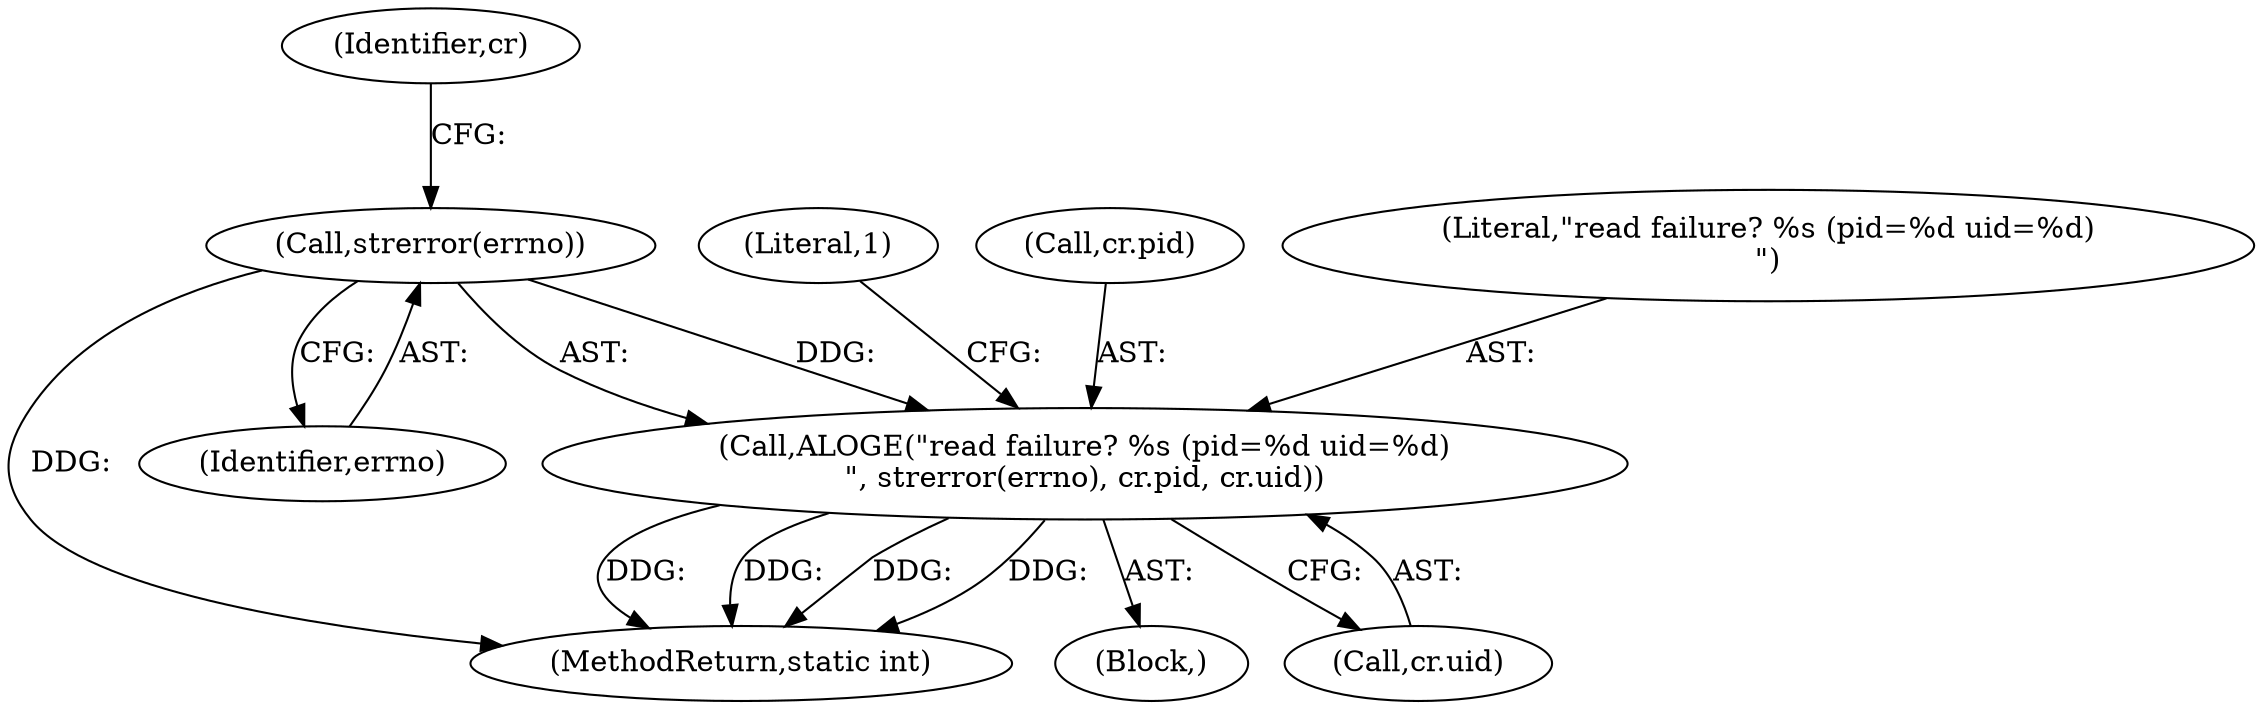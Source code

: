 digraph "0_Android_d7603583f90c2bc6074a4ee2886bd28082d7c65b_0@API" {
"1000205" [label="(Call,strerror(errno))"];
"1000203" [label="(Call,ALOGE(\"read failure? %s (pid=%d uid=%d)\n\", strerror(errno), cr.pid, cr.uid))"];
"1000208" [label="(Identifier,cr)"];
"1000388" [label="(MethodReturn,static int)"];
"1000215" [label="(Literal,1)"];
"1000203" [label="(Call,ALOGE(\"read failure? %s (pid=%d uid=%d)\n\", strerror(errno), cr.pid, cr.uid))"];
"1000206" [label="(Identifier,errno)"];
"1000202" [label="(Block,)"];
"1000205" [label="(Call,strerror(errno))"];
"1000207" [label="(Call,cr.pid)"];
"1000204" [label="(Literal,\"read failure? %s (pid=%d uid=%d)\n\")"];
"1000210" [label="(Call,cr.uid)"];
"1000205" -> "1000203"  [label="AST: "];
"1000205" -> "1000206"  [label="CFG: "];
"1000206" -> "1000205"  [label="AST: "];
"1000208" -> "1000205"  [label="CFG: "];
"1000205" -> "1000388"  [label="DDG: "];
"1000205" -> "1000203"  [label="DDG: "];
"1000203" -> "1000202"  [label="AST: "];
"1000203" -> "1000210"  [label="CFG: "];
"1000204" -> "1000203"  [label="AST: "];
"1000207" -> "1000203"  [label="AST: "];
"1000210" -> "1000203"  [label="AST: "];
"1000215" -> "1000203"  [label="CFG: "];
"1000203" -> "1000388"  [label="DDG: "];
"1000203" -> "1000388"  [label="DDG: "];
"1000203" -> "1000388"  [label="DDG: "];
"1000203" -> "1000388"  [label="DDG: "];
}
